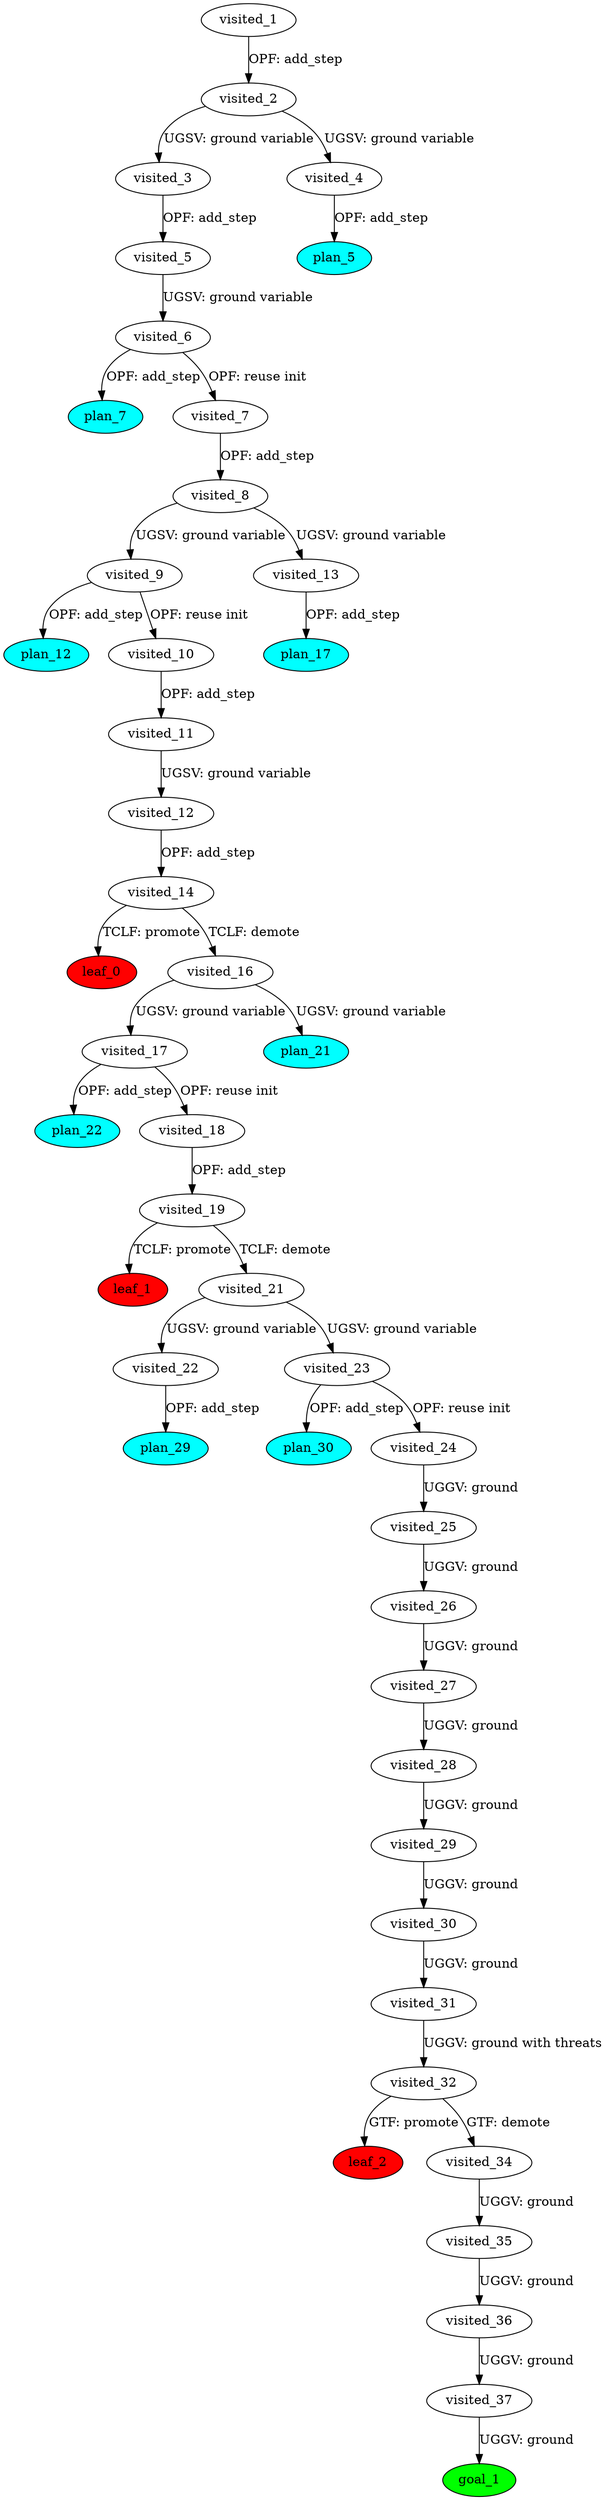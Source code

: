 digraph {
	"b4770f0a-0aaa-b0c0-97f4-87a6d7e498e6" [label=plan_0 fillcolor=cyan style=filled]
	"b4770f0a-0aaa-b0c0-97f4-87a6d7e498e6" [label=visited_1 fillcolor=white style=filled]
	"3510a3bc-0358-1581-cb99-e4ecc4ac81f5" [label=plan_1 fillcolor=cyan style=filled]
	"b4770f0a-0aaa-b0c0-97f4-87a6d7e498e6" -> "3510a3bc-0358-1581-cb99-e4ecc4ac81f5" [label="OPF: add_step"]
	"3510a3bc-0358-1581-cb99-e4ecc4ac81f5" [label=visited_2 fillcolor=white style=filled]
	"0cb3f031-0808-27eb-0a6d-a8818dc5b493" [label=plan_2 fillcolor=cyan style=filled]
	"3510a3bc-0358-1581-cb99-e4ecc4ac81f5" -> "0cb3f031-0808-27eb-0a6d-a8818dc5b493" [label="UGSV: ground variable"]
	"8e60d31f-e84c-a0af-5c3d-122bb72cef88" [label=plan_3 fillcolor=cyan style=filled]
	"3510a3bc-0358-1581-cb99-e4ecc4ac81f5" -> "8e60d31f-e84c-a0af-5c3d-122bb72cef88" [label="UGSV: ground variable"]
	"0cb3f031-0808-27eb-0a6d-a8818dc5b493" [label=visited_3 fillcolor=white style=filled]
	"ebb5f565-5984-35ea-a858-135193658944" [label=plan_4 fillcolor=cyan style=filled]
	"0cb3f031-0808-27eb-0a6d-a8818dc5b493" -> "ebb5f565-5984-35ea-a858-135193658944" [label="OPF: add_step"]
	"8e60d31f-e84c-a0af-5c3d-122bb72cef88" [label=visited_4 fillcolor=white style=filled]
	"b66169a5-e92b-d986-f775-14eb9ef9856b" [label=plan_5 fillcolor=cyan style=filled]
	"8e60d31f-e84c-a0af-5c3d-122bb72cef88" -> "b66169a5-e92b-d986-f775-14eb9ef9856b" [label="OPF: add_step"]
	"ebb5f565-5984-35ea-a858-135193658944" [label=visited_5 fillcolor=white style=filled]
	"17dc2a73-7442-c983-1c4b-269e40a641cd" [label=plan_6 fillcolor=cyan style=filled]
	"ebb5f565-5984-35ea-a858-135193658944" -> "17dc2a73-7442-c983-1c4b-269e40a641cd" [label="UGSV: ground variable"]
	"17dc2a73-7442-c983-1c4b-269e40a641cd" [label=visited_6 fillcolor=white style=filled]
	"6a3f2412-5d0a-85ee-eb30-a44f681bb7c8" [label=plan_7 fillcolor=cyan style=filled]
	"17dc2a73-7442-c983-1c4b-269e40a641cd" -> "6a3f2412-5d0a-85ee-eb30-a44f681bb7c8" [label="OPF: add_step"]
	"0ba929d7-997a-9502-9e47-d7c25a29784b" [label=plan_8 fillcolor=cyan style=filled]
	"17dc2a73-7442-c983-1c4b-269e40a641cd" -> "0ba929d7-997a-9502-9e47-d7c25a29784b" [label="OPF: reuse init"]
	"0ba929d7-997a-9502-9e47-d7c25a29784b" [label=visited_7 fillcolor=white style=filled]
	"468943bb-3a87-b4bc-a9a7-22342b2ee058" [label=plan_9 fillcolor=cyan style=filled]
	"0ba929d7-997a-9502-9e47-d7c25a29784b" -> "468943bb-3a87-b4bc-a9a7-22342b2ee058" [label="OPF: add_step"]
	"468943bb-3a87-b4bc-a9a7-22342b2ee058" [label=visited_8 fillcolor=white style=filled]
	"5fc1b533-a8c1-c694-0f4f-5ce6f0c30673" [label=plan_10 fillcolor=cyan style=filled]
	"468943bb-3a87-b4bc-a9a7-22342b2ee058" -> "5fc1b533-a8c1-c694-0f4f-5ce6f0c30673" [label="UGSV: ground variable"]
	"1632204e-3365-43d8-34e6-1c10c07a5755" [label=plan_11 fillcolor=cyan style=filled]
	"468943bb-3a87-b4bc-a9a7-22342b2ee058" -> "1632204e-3365-43d8-34e6-1c10c07a5755" [label="UGSV: ground variable"]
	"5fc1b533-a8c1-c694-0f4f-5ce6f0c30673" [label=visited_9 fillcolor=white style=filled]
	"a1444998-1502-3053-5c5b-405ba883c5a1" [label=plan_12 fillcolor=cyan style=filled]
	"5fc1b533-a8c1-c694-0f4f-5ce6f0c30673" -> "a1444998-1502-3053-5c5b-405ba883c5a1" [label="OPF: add_step"]
	"7b8ac25b-1c38-eacc-bf48-8f64ce6b895e" [label=plan_13 fillcolor=cyan style=filled]
	"5fc1b533-a8c1-c694-0f4f-5ce6f0c30673" -> "7b8ac25b-1c38-eacc-bf48-8f64ce6b895e" [label="OPF: reuse init"]
	"7b8ac25b-1c38-eacc-bf48-8f64ce6b895e" [label=visited_10 fillcolor=white style=filled]
	"9c32c86c-137e-1ba5-6158-f64ec37edab4" [label=plan_14 fillcolor=cyan style=filled]
	"7b8ac25b-1c38-eacc-bf48-8f64ce6b895e" -> "9c32c86c-137e-1ba5-6158-f64ec37edab4" [label="OPF: add_step"]
	"9c32c86c-137e-1ba5-6158-f64ec37edab4" [label=visited_11 fillcolor=white style=filled]
	"7cb2cdc1-bef0-6a7b-1ab6-f1e76b7ca609" [label=plan_15 fillcolor=cyan style=filled]
	"9c32c86c-137e-1ba5-6158-f64ec37edab4" -> "7cb2cdc1-bef0-6a7b-1ab6-f1e76b7ca609" [label="UGSV: ground variable"]
	"7cb2cdc1-bef0-6a7b-1ab6-f1e76b7ca609" [label=visited_12 fillcolor=white style=filled]
	"707530a6-576f-bfdb-6846-8a1658e2f1ea" [label=plan_16 fillcolor=cyan style=filled]
	"7cb2cdc1-bef0-6a7b-1ab6-f1e76b7ca609" -> "707530a6-576f-bfdb-6846-8a1658e2f1ea" [label="OPF: add_step"]
	"1632204e-3365-43d8-34e6-1c10c07a5755" [label=visited_13 fillcolor=white style=filled]
	"d84b2f9d-6d09-5461-f67a-1b391111770b" [label=plan_17 fillcolor=cyan style=filled]
	"1632204e-3365-43d8-34e6-1c10c07a5755" -> "d84b2f9d-6d09-5461-f67a-1b391111770b" [label="OPF: add_step"]
	"707530a6-576f-bfdb-6846-8a1658e2f1ea" [label=visited_14 fillcolor=white style=filled]
	"139ba080-fe65-26a2-4c7d-7b30f1f222f1" [label=plan_18 fillcolor=cyan style=filled]
	"707530a6-576f-bfdb-6846-8a1658e2f1ea" -> "139ba080-fe65-26a2-4c7d-7b30f1f222f1" [label="TCLF: promote"]
	"3a57ac09-795a-5695-e18f-281159c7ae82" [label=plan_19 fillcolor=cyan style=filled]
	"707530a6-576f-bfdb-6846-8a1658e2f1ea" -> "3a57ac09-795a-5695-e18f-281159c7ae82" [label="TCLF: demote"]
	"139ba080-fe65-26a2-4c7d-7b30f1f222f1" [label=visited_15 fillcolor=white style=filled]
	"139ba080-fe65-26a2-4c7d-7b30f1f222f1" [label=leaf_0 fillcolor=red style=filled]
	"3a57ac09-795a-5695-e18f-281159c7ae82" [label=visited_16 fillcolor=white style=filled]
	"e54414ff-6cea-e5d3-79a4-c3173012f24b" [label=plan_20 fillcolor=cyan style=filled]
	"3a57ac09-795a-5695-e18f-281159c7ae82" -> "e54414ff-6cea-e5d3-79a4-c3173012f24b" [label="UGSV: ground variable"]
	"01d83b6c-4527-2961-8488-765bf8c4cbe4" [label=plan_21 fillcolor=cyan style=filled]
	"3a57ac09-795a-5695-e18f-281159c7ae82" -> "01d83b6c-4527-2961-8488-765bf8c4cbe4" [label="UGSV: ground variable"]
	"e54414ff-6cea-e5d3-79a4-c3173012f24b" [label=visited_17 fillcolor=white style=filled]
	"339c87bc-16b0-7781-9e7c-d1cdb94d1e81" [label=plan_22 fillcolor=cyan style=filled]
	"e54414ff-6cea-e5d3-79a4-c3173012f24b" -> "339c87bc-16b0-7781-9e7c-d1cdb94d1e81" [label="OPF: add_step"]
	"f4a83eb6-0949-cf68-8c8e-2f8c623790a3" [label=plan_23 fillcolor=cyan style=filled]
	"e54414ff-6cea-e5d3-79a4-c3173012f24b" -> "f4a83eb6-0949-cf68-8c8e-2f8c623790a3" [label="OPF: reuse init"]
	"f4a83eb6-0949-cf68-8c8e-2f8c623790a3" [label=visited_18 fillcolor=white style=filled]
	"9842a8c8-2cc2-469c-778d-42dddf3f1d00" [label=plan_24 fillcolor=cyan style=filled]
	"f4a83eb6-0949-cf68-8c8e-2f8c623790a3" -> "9842a8c8-2cc2-469c-778d-42dddf3f1d00" [label="OPF: add_step"]
	"9842a8c8-2cc2-469c-778d-42dddf3f1d00" [label=visited_19 fillcolor=white style=filled]
	"60ae58d5-01c1-3e54-a9ba-30a9059b0918" [label=plan_25 fillcolor=cyan style=filled]
	"9842a8c8-2cc2-469c-778d-42dddf3f1d00" -> "60ae58d5-01c1-3e54-a9ba-30a9059b0918" [label="TCLF: promote"]
	"5b8cd3a4-42ff-d324-00a9-1ca3abebcd9c" [label=plan_26 fillcolor=cyan style=filled]
	"9842a8c8-2cc2-469c-778d-42dddf3f1d00" -> "5b8cd3a4-42ff-d324-00a9-1ca3abebcd9c" [label="TCLF: demote"]
	"60ae58d5-01c1-3e54-a9ba-30a9059b0918" [label=visited_20 fillcolor=white style=filled]
	"60ae58d5-01c1-3e54-a9ba-30a9059b0918" [label=leaf_1 fillcolor=red style=filled]
	"5b8cd3a4-42ff-d324-00a9-1ca3abebcd9c" [label=visited_21 fillcolor=white style=filled]
	"ac9015a6-1fd7-3041-b945-f8edb694b94b" [label=plan_27 fillcolor=cyan style=filled]
	"5b8cd3a4-42ff-d324-00a9-1ca3abebcd9c" -> "ac9015a6-1fd7-3041-b945-f8edb694b94b" [label="UGSV: ground variable"]
	"82f9eef9-0c2e-13c9-9d5b-467c9c368b30" [label=plan_28 fillcolor=cyan style=filled]
	"5b8cd3a4-42ff-d324-00a9-1ca3abebcd9c" -> "82f9eef9-0c2e-13c9-9d5b-467c9c368b30" [label="UGSV: ground variable"]
	"ac9015a6-1fd7-3041-b945-f8edb694b94b" [label=visited_22 fillcolor=white style=filled]
	"7aba7fbd-8364-0824-d6b0-f2541569b15e" [label=plan_29 fillcolor=cyan style=filled]
	"ac9015a6-1fd7-3041-b945-f8edb694b94b" -> "7aba7fbd-8364-0824-d6b0-f2541569b15e" [label="OPF: add_step"]
	"82f9eef9-0c2e-13c9-9d5b-467c9c368b30" [label=visited_23 fillcolor=white style=filled]
	"d30bc7f8-c1f3-6c68-6b17-500a2a0fe760" [label=plan_30 fillcolor=cyan style=filled]
	"82f9eef9-0c2e-13c9-9d5b-467c9c368b30" -> "d30bc7f8-c1f3-6c68-6b17-500a2a0fe760" [label="OPF: add_step"]
	"75592722-b4e2-fb5a-9f45-66688fc94be7" [label=plan_31 fillcolor=cyan style=filled]
	"82f9eef9-0c2e-13c9-9d5b-467c9c368b30" -> "75592722-b4e2-fb5a-9f45-66688fc94be7" [label="OPF: reuse init"]
	"75592722-b4e2-fb5a-9f45-66688fc94be7" [label=visited_24 fillcolor=white style=filled]
	"e1ea950e-4158-ad66-7790-ba4528059513" [label=plan_32 fillcolor=cyan style=filled]
	"75592722-b4e2-fb5a-9f45-66688fc94be7" -> "e1ea950e-4158-ad66-7790-ba4528059513" [label="UGGV: ground"]
	"e1ea950e-4158-ad66-7790-ba4528059513" [label=visited_25 fillcolor=white style=filled]
	"16f7861e-5073-0fcc-b35e-412602d58f08" [label=plan_33 fillcolor=cyan style=filled]
	"e1ea950e-4158-ad66-7790-ba4528059513" -> "16f7861e-5073-0fcc-b35e-412602d58f08" [label="UGGV: ground"]
	"16f7861e-5073-0fcc-b35e-412602d58f08" [label=visited_26 fillcolor=white style=filled]
	"3e0b0720-b2ff-ee63-a79c-117e42243756" [label=plan_34 fillcolor=cyan style=filled]
	"16f7861e-5073-0fcc-b35e-412602d58f08" -> "3e0b0720-b2ff-ee63-a79c-117e42243756" [label="UGGV: ground"]
	"3e0b0720-b2ff-ee63-a79c-117e42243756" [label=visited_27 fillcolor=white style=filled]
	"63022a08-da3a-bcc4-eab7-80311d4cde44" [label=plan_35 fillcolor=cyan style=filled]
	"3e0b0720-b2ff-ee63-a79c-117e42243756" -> "63022a08-da3a-bcc4-eab7-80311d4cde44" [label="UGGV: ground"]
	"63022a08-da3a-bcc4-eab7-80311d4cde44" [label=visited_28 fillcolor=white style=filled]
	"11a0e905-ca87-35b5-1754-26a54a7c60bb" [label=plan_36 fillcolor=cyan style=filled]
	"63022a08-da3a-bcc4-eab7-80311d4cde44" -> "11a0e905-ca87-35b5-1754-26a54a7c60bb" [label="UGGV: ground"]
	"11a0e905-ca87-35b5-1754-26a54a7c60bb" [label=visited_29 fillcolor=white style=filled]
	"16c9e74c-dac8-7de7-9d6b-fb759ba695e3" [label=plan_37 fillcolor=cyan style=filled]
	"11a0e905-ca87-35b5-1754-26a54a7c60bb" -> "16c9e74c-dac8-7de7-9d6b-fb759ba695e3" [label="UGGV: ground"]
	"16c9e74c-dac8-7de7-9d6b-fb759ba695e3" [label=visited_30 fillcolor=white style=filled]
	"5dfff86b-6f28-5b1a-333a-b280b38213c0" [label=plan_38 fillcolor=cyan style=filled]
	"16c9e74c-dac8-7de7-9d6b-fb759ba695e3" -> "5dfff86b-6f28-5b1a-333a-b280b38213c0" [label="UGGV: ground"]
	"5dfff86b-6f28-5b1a-333a-b280b38213c0" [label=visited_31 fillcolor=white style=filled]
	"c2de2dd6-fa60-9ccf-a412-9624f934c22c" [label=plan_39 fillcolor=cyan style=filled]
	"5dfff86b-6f28-5b1a-333a-b280b38213c0" -> "c2de2dd6-fa60-9ccf-a412-9624f934c22c" [label="UGGV: ground with threats"]
	"c2de2dd6-fa60-9ccf-a412-9624f934c22c" [label=visited_32 fillcolor=white style=filled]
	"ec98eff9-5c57-38fb-b2b9-050b280934d3" [label=plan_40 fillcolor=cyan style=filled]
	"c2de2dd6-fa60-9ccf-a412-9624f934c22c" -> "ec98eff9-5c57-38fb-b2b9-050b280934d3" [label="GTF: promote"]
	"2c5fa061-d390-54e3-e29d-c02949dd664b" [label=plan_41 fillcolor=cyan style=filled]
	"c2de2dd6-fa60-9ccf-a412-9624f934c22c" -> "2c5fa061-d390-54e3-e29d-c02949dd664b" [label="GTF: demote"]
	"ec98eff9-5c57-38fb-b2b9-050b280934d3" [label=visited_33 fillcolor=white style=filled]
	"ec98eff9-5c57-38fb-b2b9-050b280934d3" [label=leaf_2 fillcolor=red style=filled]
	"2c5fa061-d390-54e3-e29d-c02949dd664b" [label=visited_34 fillcolor=white style=filled]
	"69a94926-0aca-3b83-0a6c-c6986d929098" [label=plan_42 fillcolor=cyan style=filled]
	"2c5fa061-d390-54e3-e29d-c02949dd664b" -> "69a94926-0aca-3b83-0a6c-c6986d929098" [label="UGGV: ground"]
	"69a94926-0aca-3b83-0a6c-c6986d929098" [label=visited_35 fillcolor=white style=filled]
	"a55b8e54-c0a2-303c-8a3e-a4a8208df061" [label=plan_43 fillcolor=cyan style=filled]
	"69a94926-0aca-3b83-0a6c-c6986d929098" -> "a55b8e54-c0a2-303c-8a3e-a4a8208df061" [label="UGGV: ground"]
	"a55b8e54-c0a2-303c-8a3e-a4a8208df061" [label=visited_36 fillcolor=white style=filled]
	"2ad13118-2ee3-08de-a8ac-d847933eae5f" [label=plan_44 fillcolor=cyan style=filled]
	"a55b8e54-c0a2-303c-8a3e-a4a8208df061" -> "2ad13118-2ee3-08de-a8ac-d847933eae5f" [label="UGGV: ground"]
	"2ad13118-2ee3-08de-a8ac-d847933eae5f" [label=visited_37 fillcolor=white style=filled]
	"34221ec3-427f-1119-8549-395130788a3b" [label=plan_45 fillcolor=cyan style=filled]
	"2ad13118-2ee3-08de-a8ac-d847933eae5f" -> "34221ec3-427f-1119-8549-395130788a3b" [label="UGGV: ground"]
	"34221ec3-427f-1119-8549-395130788a3b" [label=visited_38 fillcolor=white style=filled]
	"34221ec3-427f-1119-8549-395130788a3b" [label=goal_1 fillcolor=green style=filled]
}
